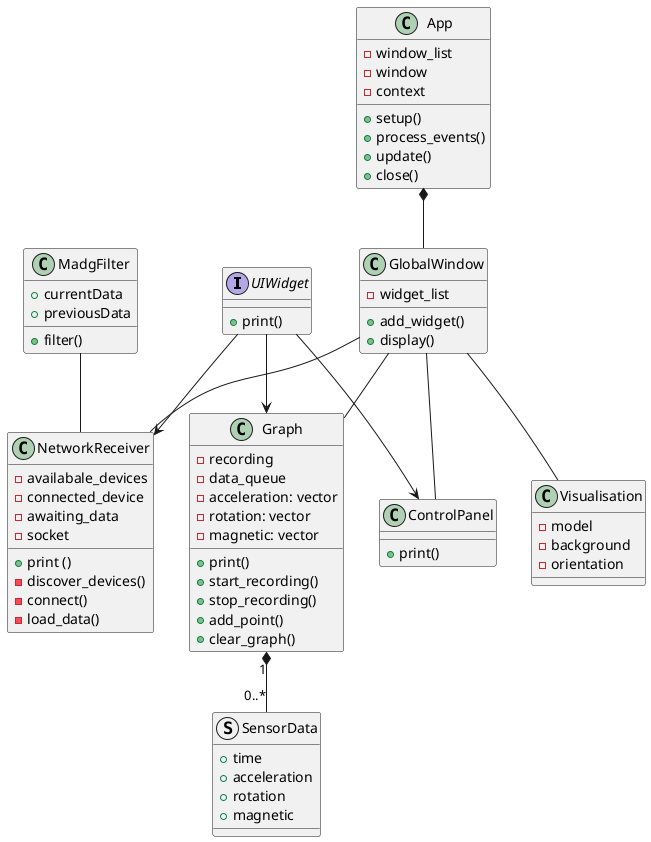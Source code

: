 @startuml Data Viewer

interface UIWidget {
  + print()
}

class App {
  - window_list
  - window
  - context
  + setup()
  + process_events()
  + update()
  + close()
}

class GlobalWindow {
  - widget_list
  + add_widget()
  + display()
}

struct SensorData {
  + time
  + acceleration
  + rotation
  + magnetic
}

class NetworkReceiver {
  - availabale_devices
  - connected_device
  - awaiting_data
  - socket
  + print ()
  - discover_devices()
  - connect()
  - load_data()
}

class Graph {
  - recording
  - data_queue
  - acceleration: vector
  - rotation: vector
  - magnetic: vector
  + print()
  + start_recording()
  + stop_recording()
  + add_point()
  + clear_graph()
}

class Visualisation {
  - model
  - background
  - orientation
}

class ControlPanel {
  + print()
}

class MadgFilter {
  + currentData
  + previousData
  + filter()
}

App *-- GlobalWindow
GlobalWindow -- Visualisation
GlobalWindow -- NetworkReceiver
GlobalWindow -- Graph
GlobalWindow -- ControlPanel

UIWidget --> NetworkReceiver
UIWidget --> ControlPanel
UIWidget --> Graph

Graph "1" *-- "0..*" SensorData

MadgFilter -- NetworkReceiver
